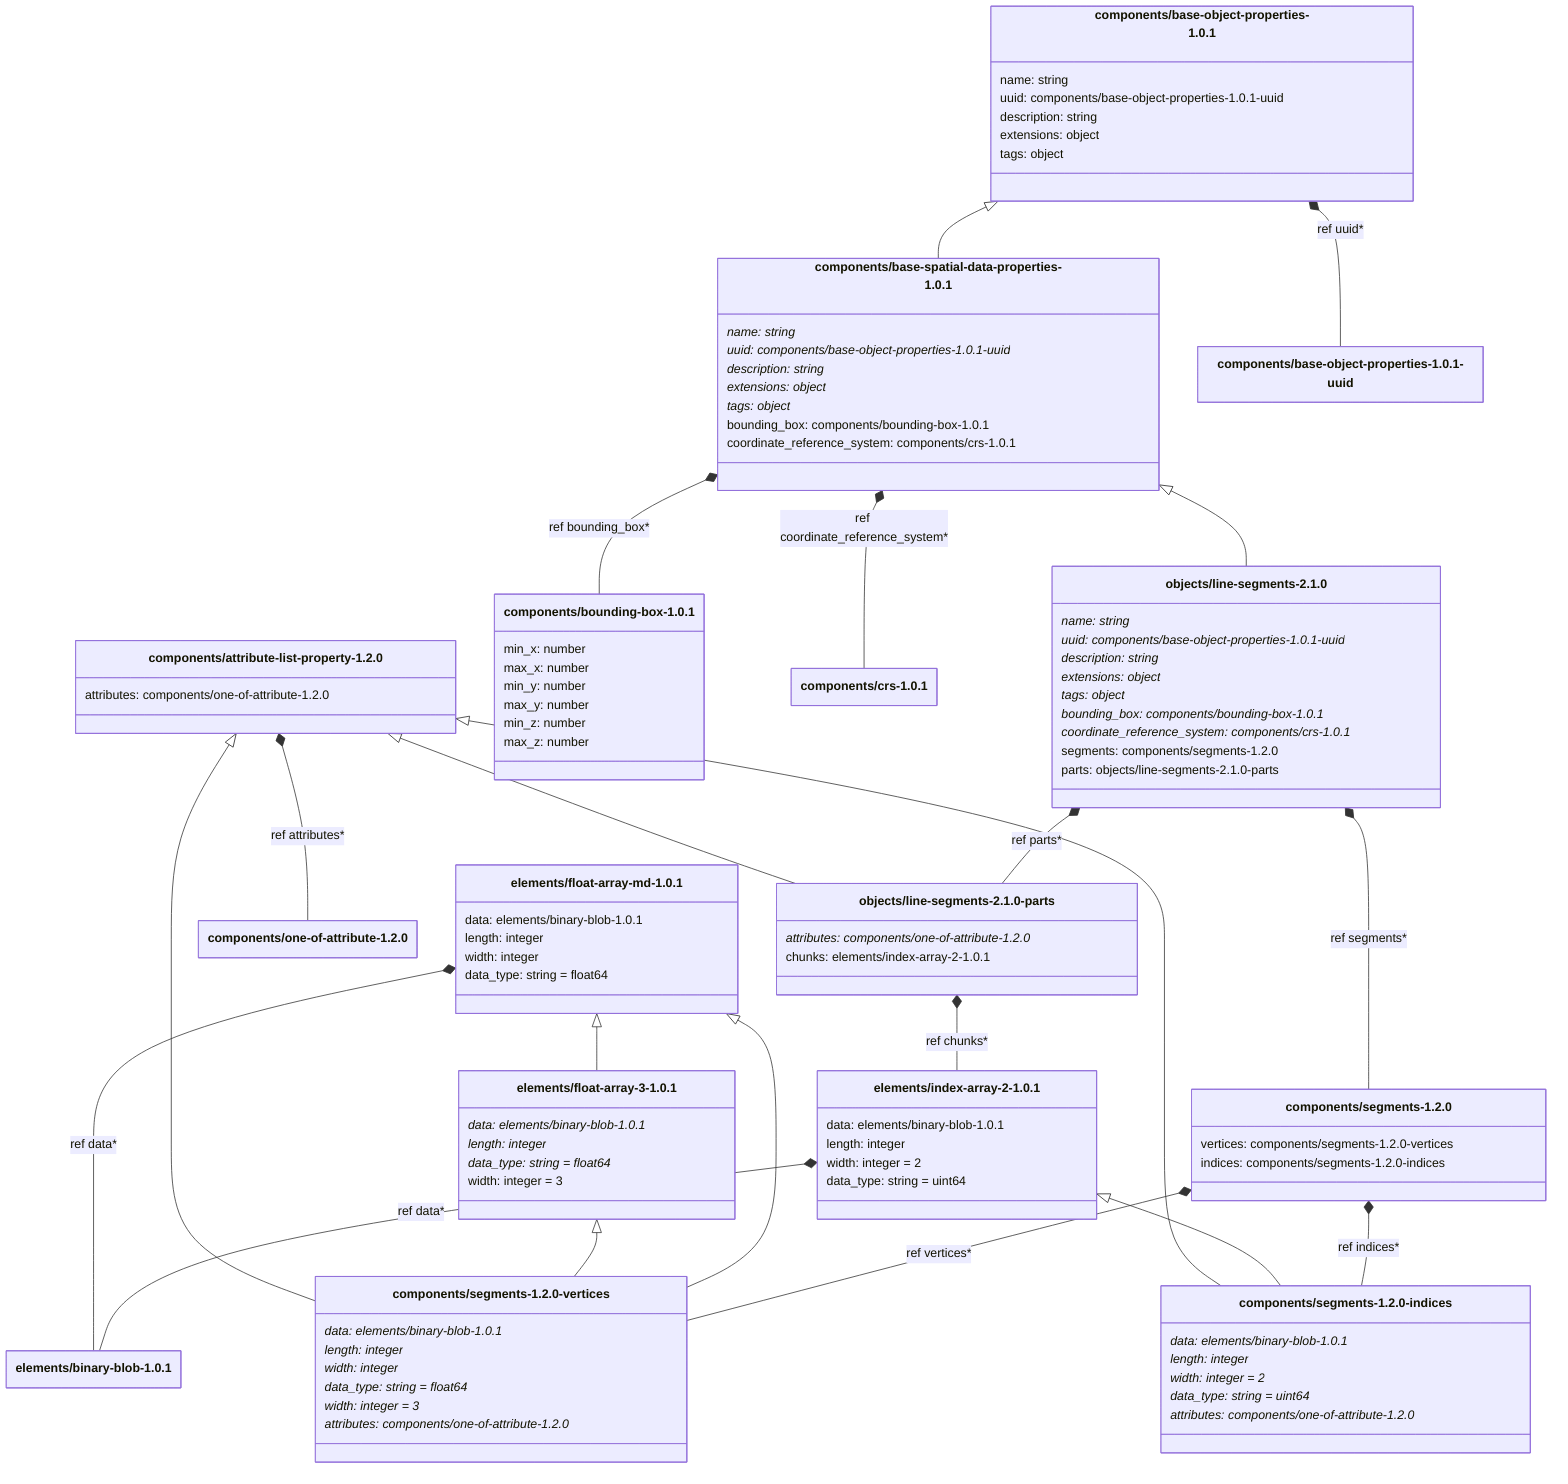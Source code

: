 ---
config:
    class:
        hideEmptyMembersBox: true
---

classDiagram
    class `components/base-object-properties-1.0.1`:::schemaComponent {
        name: string
        uuid: components/base-object-properties-1.0.1-uuid
        description: string
        extensions: object
        tags: object
    }
    class `components/base-spatial-data-properties-1.0.1`:::schemaComponent {
        name: string*
        uuid: components/base-object-properties-1.0.1-uuid*
        description: string*
        extensions: object*
        tags: object*
        bounding_box: components/bounding-box-1.0.1
        coordinate_reference_system: components/crs-1.0.1
    }
    `components/base-object-properties-1.0.1` <|-- `components/base-spatial-data-properties-1.0.1`
    class `objects/line-segments-2.1.0`:::schemaObject {
        name: string*
        uuid: components/base-object-properties-1.0.1-uuid*
        description: string*
        extensions: object*
        tags: object*
        bounding_box: components/bounding-box-1.0.1*
        coordinate_reference_system: components/crs-1.0.1*
        segments: components/segments-1.2.0
        parts: objects/line-segments-2.1.0-parts
    }
    `components/base-spatial-data-properties-1.0.1` <|-- `objects/line-segments-2.1.0`
    `components/base-object-properties-1.0.1` *-- `components/base-object-properties-1.0.1-uuid` : ref uuid*
    `components/base-spatial-data-properties-1.0.1` *-- `components/bounding-box-1.0.1` : ref bounding_box*
    `components/base-spatial-data-properties-1.0.1` *-- `components/crs-1.0.1` : ref coordinate_reference_system*
    `objects/line-segments-2.1.0` *-- `components/segments-1.2.0` : ref segments*
    `objects/line-segments-2.1.0` *-- `objects/line-segments-2.1.0-parts` : ref parts*
    class `components/attribute-list-property-1.2.0`:::schemaComponent {
        attributes: components/one-of-attribute-1.2.0
    }
    class `objects/line-segments-2.1.0-parts`:::schemaImplicit {
        attributes: components/one-of-attribute-1.2.0*
        chunks: elements/index-array-2-1.0.1
    }
    `components/attribute-list-property-1.2.0` <|-- `objects/line-segments-2.1.0-parts`
    `components/attribute-list-property-1.2.0` *-- `components/one-of-attribute-1.2.0` : ref attributes*
    `objects/line-segments-2.1.0-parts` *-- `elements/index-array-2-1.0.1` : ref chunks*
    class `components/one-of-attribute-1.2.0`:::schemaComponent {
    }
    class `elements/index-array-2-1.0.1`:::schemaElement {
        data: elements/binary-blob-1.0.1
        length: integer
        width: integer = 2
        data_type: string = uint64
    }
    `elements/index-array-2-1.0.1` *-- `elements/binary-blob-1.0.1` : ref data*
    class `elements/binary-blob-1.0.1`:::schemaElement {
    }
    class `components/base-object-properties-1.0.1-uuid`:::schemaImplicit {
    }
    class `components/bounding-box-1.0.1`:::schemaComponent {
        min_x: number
        max_x: number
        min_y: number
        max_y: number
        min_z: number
        max_z: number
    }
    class `components/segments-1.2.0`:::schemaComponent {
        vertices: components/segments-1.2.0-vertices
        indices: components/segments-1.2.0-indices
    }
    `components/segments-1.2.0` *-- `components/segments-1.2.0-vertices` : ref vertices*
    `components/segments-1.2.0` *-- `components/segments-1.2.0-indices` : ref indices*
    class `elements/float-array-md-1.0.1`:::schemaElement {
        data: elements/binary-blob-1.0.1
        length: integer
        width: integer
        data_type: string = float64
    }
    class `elements/float-array-3-1.0.1`:::schemaElement {
        data: elements/binary-blob-1.0.1*
        length: integer*
        data_type: string = float64*
        width: integer = 3
    }
    `elements/float-array-md-1.0.1` <|-- `elements/float-array-3-1.0.1`
    class `components/segments-1.2.0-vertices`:::schemaImplicit {
        data: elements/binary-blob-1.0.1*
        length: integer*
        width: integer*
        data_type: string = float64*
        width: integer = 3*
        attributes: components/one-of-attribute-1.2.0*
    }
    `elements/float-array-md-1.0.1` <|-- `components/segments-1.2.0-vertices`
    `elements/float-array-3-1.0.1` <|-- `components/segments-1.2.0-vertices`
    `components/attribute-list-property-1.2.0` <|-- `components/segments-1.2.0-vertices`
    `elements/float-array-md-1.0.1` *-- `elements/binary-blob-1.0.1` : ref data*
    class `components/segments-1.2.0-indices`:::schemaImplicit {
        data: elements/binary-blob-1.0.1*
        length: integer*
        width: integer = 2*
        data_type: string = uint64*
        attributes: components/one-of-attribute-1.2.0*
    }
    `elements/index-array-2-1.0.1` <|-- `components/segments-1.2.0-indices`
    `components/attribute-list-property-1.2.0` <|-- `components/segments-1.2.0-indices`
    class `components/crs-1.0.1`:::schemaComponent {
    }